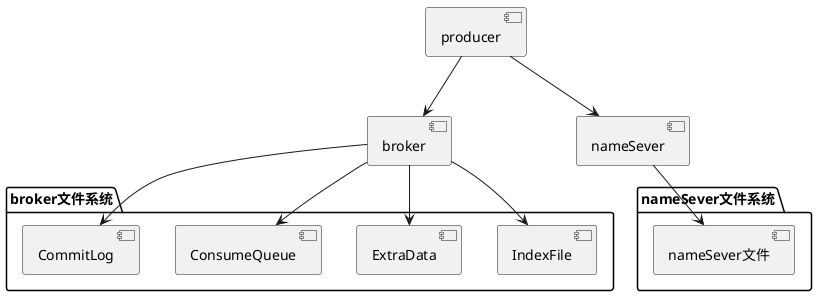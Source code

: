 @startuml

[producer]
[broker]
[nameSever]
folder "broker文件系统" {
    [IndexFile]
    [ExtraData]
    [ConsumeQueue]
    [CommitLog]

}
folder "nameSever文件系统" {
    [nameSever文件]

}

[producer] --> [broker]


[broker] --> [CommitLog]
[broker] --> [ConsumeQueue]
[broker] --> [ExtraData]
[broker] --> [IndexFile]
[producer] --> [nameSever]
[nameSever] --> [nameSever文件]

@enduml